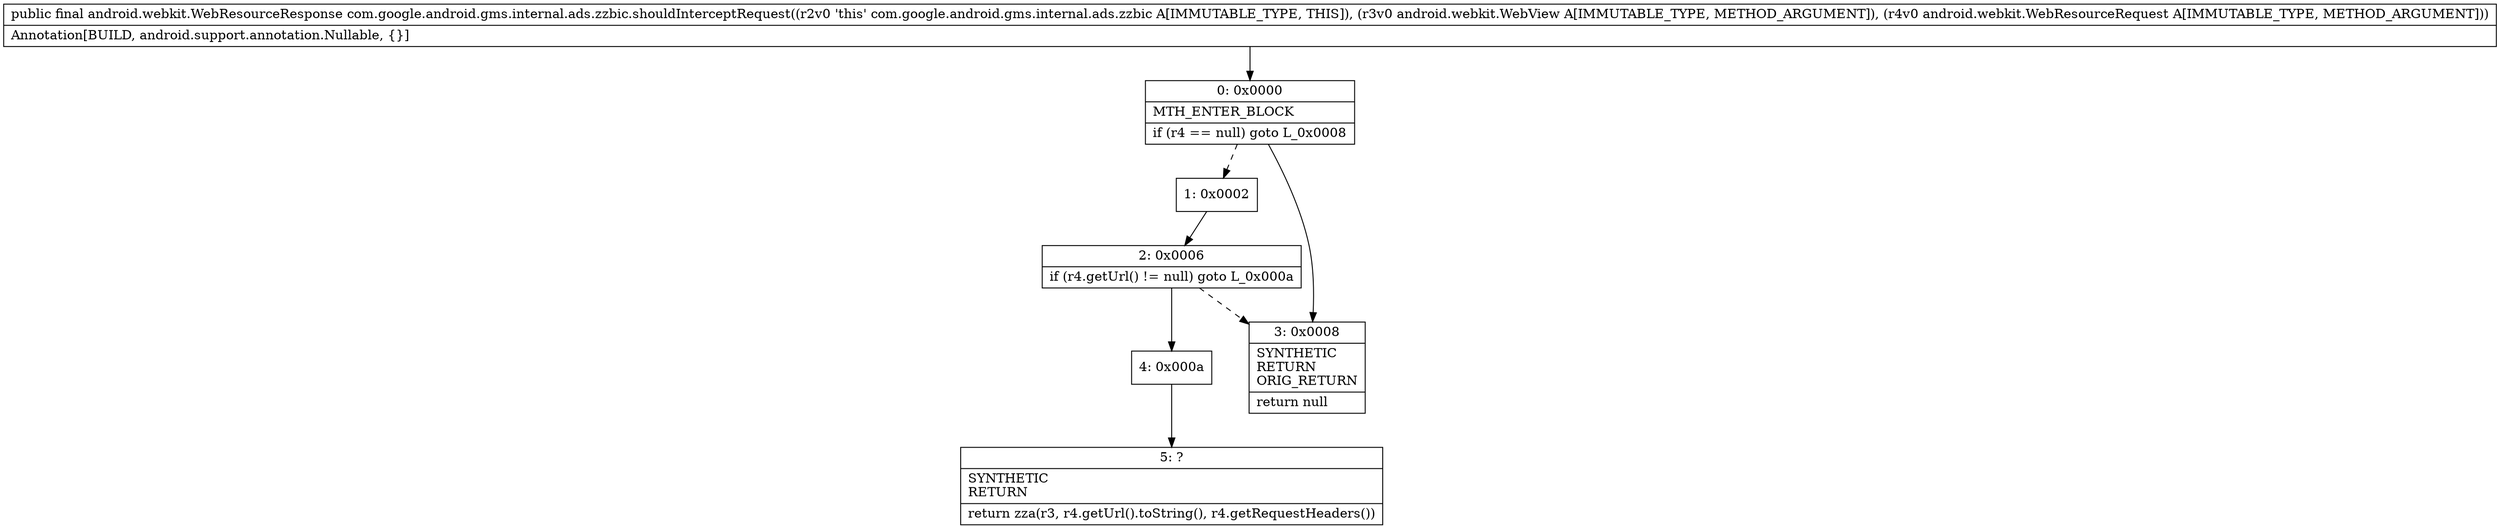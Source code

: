 digraph "CFG forcom.google.android.gms.internal.ads.zzbic.shouldInterceptRequest(Landroid\/webkit\/WebView;Landroid\/webkit\/WebResourceRequest;)Landroid\/webkit\/WebResourceResponse;" {
Node_0 [shape=record,label="{0\:\ 0x0000|MTH_ENTER_BLOCK\l|if (r4 == null) goto L_0x0008\l}"];
Node_1 [shape=record,label="{1\:\ 0x0002}"];
Node_2 [shape=record,label="{2\:\ 0x0006|if (r4.getUrl() != null) goto L_0x000a\l}"];
Node_3 [shape=record,label="{3\:\ 0x0008|SYNTHETIC\lRETURN\lORIG_RETURN\l|return null\l}"];
Node_4 [shape=record,label="{4\:\ 0x000a}"];
Node_5 [shape=record,label="{5\:\ ?|SYNTHETIC\lRETURN\l|return zza(r3, r4.getUrl().toString(), r4.getRequestHeaders())\l}"];
MethodNode[shape=record,label="{public final android.webkit.WebResourceResponse com.google.android.gms.internal.ads.zzbic.shouldInterceptRequest((r2v0 'this' com.google.android.gms.internal.ads.zzbic A[IMMUTABLE_TYPE, THIS]), (r3v0 android.webkit.WebView A[IMMUTABLE_TYPE, METHOD_ARGUMENT]), (r4v0 android.webkit.WebResourceRequest A[IMMUTABLE_TYPE, METHOD_ARGUMENT]))  | Annotation[BUILD, android.support.annotation.Nullable, \{\}]\l}"];
MethodNode -> Node_0;
Node_0 -> Node_1[style=dashed];
Node_0 -> Node_3;
Node_1 -> Node_2;
Node_2 -> Node_3[style=dashed];
Node_2 -> Node_4;
Node_4 -> Node_5;
}

